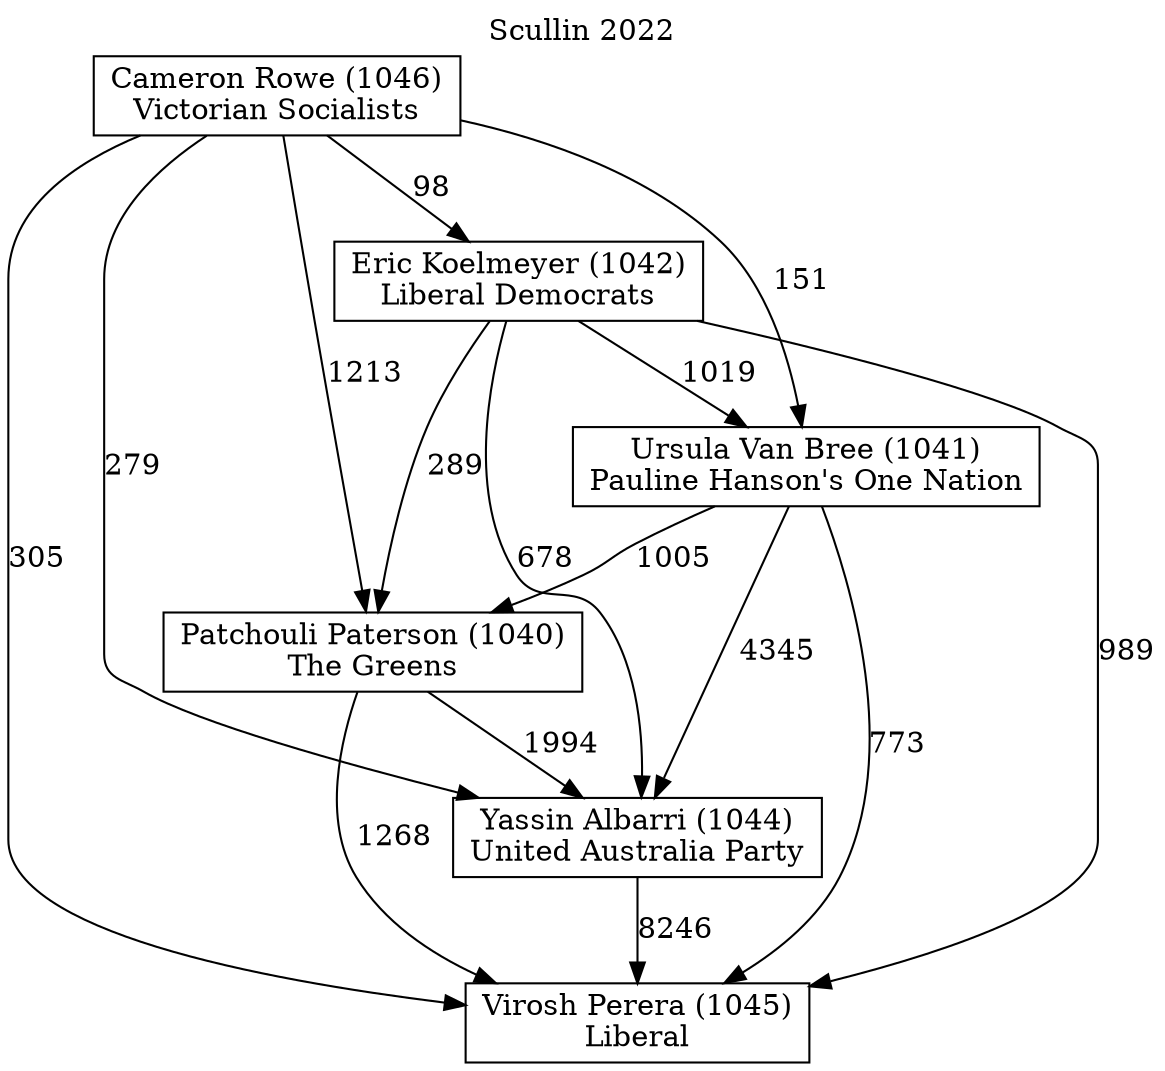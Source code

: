 // House preference flow
digraph "Virosh Perera (1045)_Scullin_2022" {
	graph [label="Scullin 2022" labelloc=t mclimit=2]
	node [shape=box]
	"Virosh Perera (1045)" [label="Virosh Perera (1045)
Liberal"]
	"Yassin Albarri (1044)" [label="Yassin Albarri (1044)
United Australia Party"]
	"Patchouli Paterson (1040)" [label="Patchouli Paterson (1040)
The Greens"]
	"Ursula Van Bree (1041)" [label="Ursula Van Bree (1041)
Pauline Hanson's One Nation"]
	"Eric Koelmeyer (1042)" [label="Eric Koelmeyer (1042)
Liberal Democrats"]
	"Cameron Rowe (1046)" [label="Cameron Rowe (1046)
Victorian Socialists"]
	"Yassin Albarri (1044)" -> "Virosh Perera (1045)" [label=8246]
	"Patchouli Paterson (1040)" -> "Yassin Albarri (1044)" [label=1994]
	"Ursula Van Bree (1041)" -> "Patchouli Paterson (1040)" [label=1005]
	"Eric Koelmeyer (1042)" -> "Ursula Van Bree (1041)" [label=1019]
	"Cameron Rowe (1046)" -> "Eric Koelmeyer (1042)" [label=98]
	"Patchouli Paterson (1040)" -> "Virosh Perera (1045)" [label=1268]
	"Ursula Van Bree (1041)" -> "Virosh Perera (1045)" [label=773]
	"Eric Koelmeyer (1042)" -> "Virosh Perera (1045)" [label=989]
	"Cameron Rowe (1046)" -> "Virosh Perera (1045)" [label=305]
	"Cameron Rowe (1046)" -> "Ursula Van Bree (1041)" [label=151]
	"Eric Koelmeyer (1042)" -> "Patchouli Paterson (1040)" [label=289]
	"Cameron Rowe (1046)" -> "Patchouli Paterson (1040)" [label=1213]
	"Ursula Van Bree (1041)" -> "Yassin Albarri (1044)" [label=4345]
	"Eric Koelmeyer (1042)" -> "Yassin Albarri (1044)" [label=678]
	"Cameron Rowe (1046)" -> "Yassin Albarri (1044)" [label=279]
}
